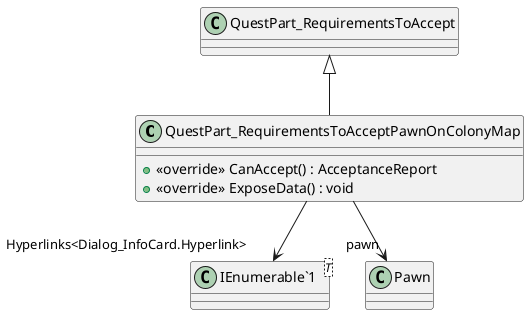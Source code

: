 @startuml
class QuestPart_RequirementsToAcceptPawnOnColonyMap {
    + <<override>> CanAccept() : AcceptanceReport
    + <<override>> ExposeData() : void
}
class "IEnumerable`1"<T> {
}
QuestPart_RequirementsToAccept <|-- QuestPart_RequirementsToAcceptPawnOnColonyMap
QuestPart_RequirementsToAcceptPawnOnColonyMap --> "pawn" Pawn
QuestPart_RequirementsToAcceptPawnOnColonyMap --> "Hyperlinks<Dialog_InfoCard.Hyperlink>" "IEnumerable`1"
@enduml
